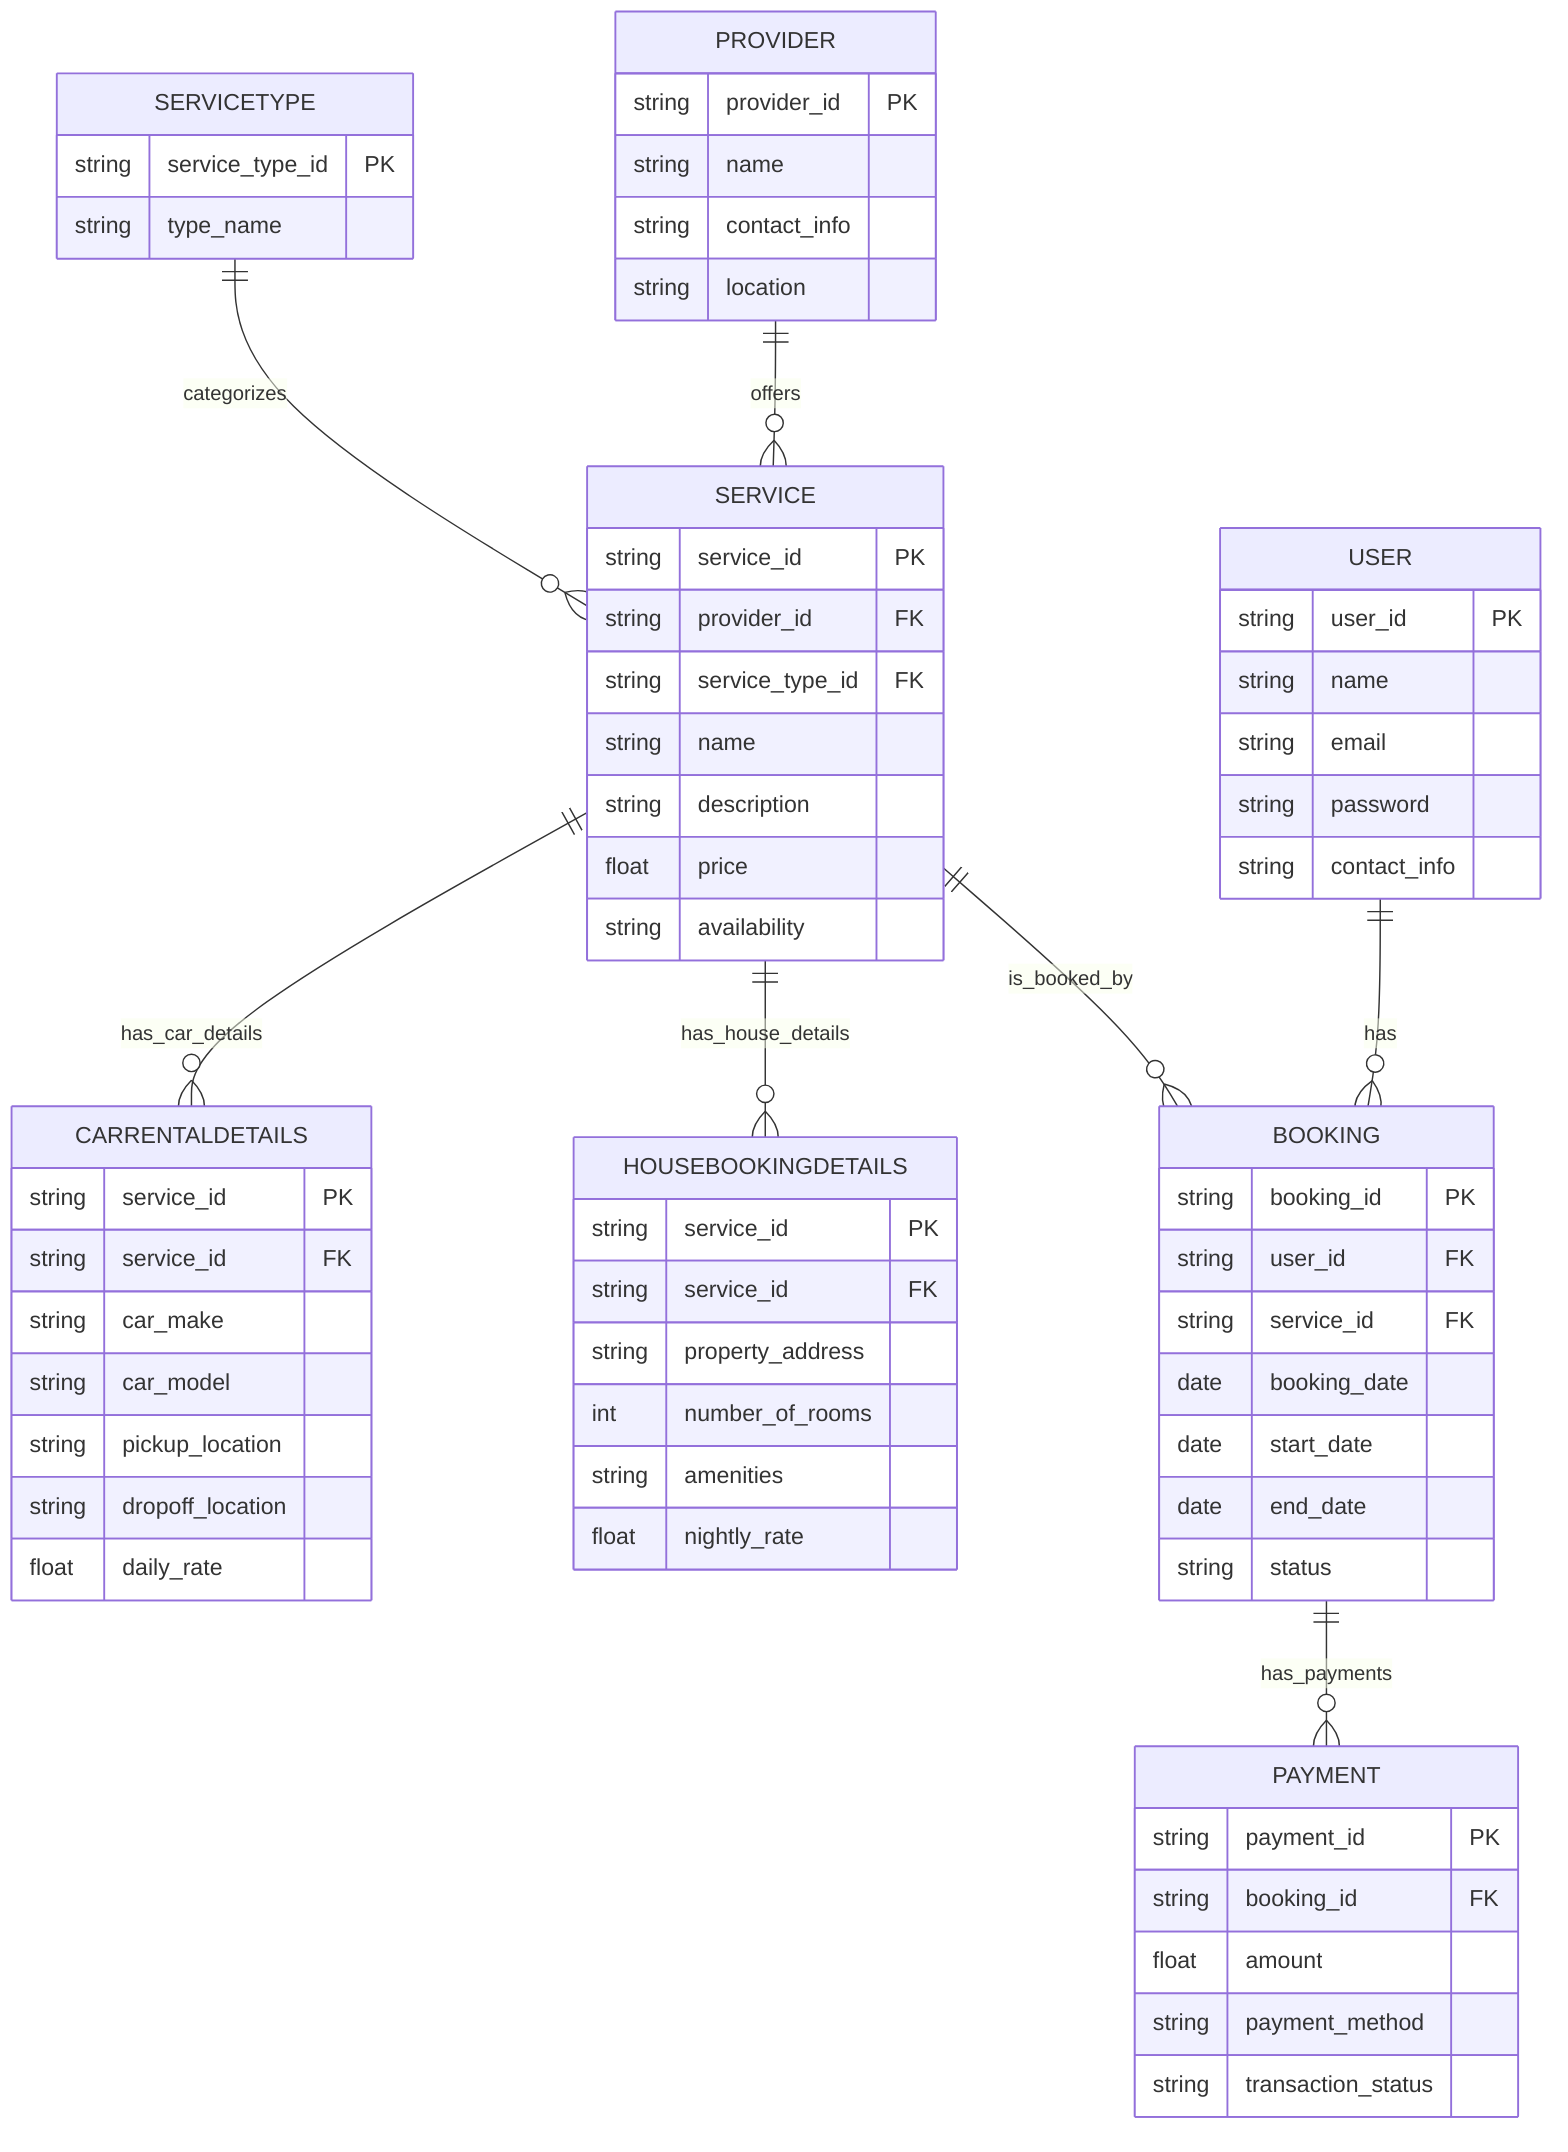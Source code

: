 erDiagram
    USER {
        string user_id PK
        string name
        string email
        string password
        string contact_info
    }
    PROVIDER {
        string provider_id PK
        string name
        string contact_info
        string location
    }
    SERVICETYPE {
        string service_type_id PK
        string type_name
    }
    SERVICE {
        string service_id PK
        string provider_id FK
        string service_type_id FK
        string name
        string description
        float price
        string availability
    }
    CARRENTALDETAILS {
        string service_id PK
        string service_id FK
        string car_make
        string car_model
        string pickup_location
        string dropoff_location
        float daily_rate
    }
    HOUSEBOOKINGDETAILS {
        string service_id PK
        string service_id FK
        string property_address
        int number_of_rooms
        string amenities
        float nightly_rate
    }
    BOOKING {
        string booking_id PK
        string user_id FK
        string service_id FK
        date booking_date
        date start_date
        date end_date
        string status
    }
    PAYMENT {
        string payment_id PK
        string booking_id FK
        float amount
        string payment_method
        string transaction_status
    }
    USER ||--o{ BOOKING : has
    PROVIDER ||--o{ SERVICE : offers
    SERVICETYPE ||--o{ SERVICE : categorizes
    SERVICE ||--o{ CARRENTALDETAILS : has_car_details
    SERVICE ||--o{ HOUSEBOOKINGDETAILS : has_house_details
    SERVICE ||--o{ BOOKING : is_booked_by
    BOOKING ||--o{ PAYMENT : has_payments